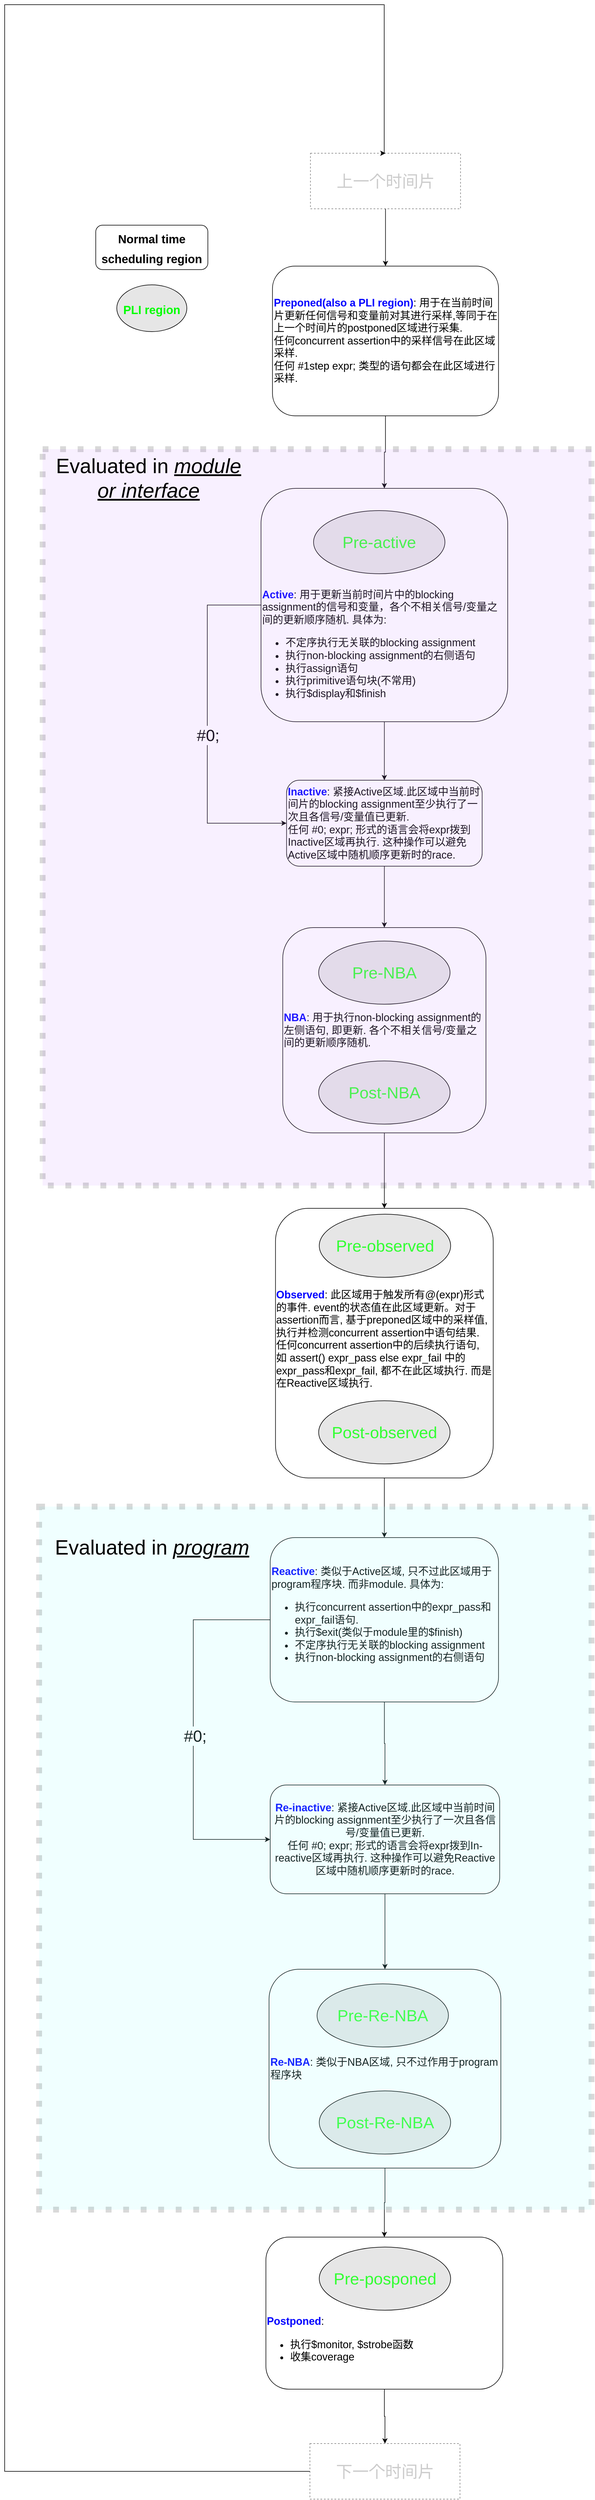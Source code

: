 <mxfile version="14.6.13" type="device"><diagram id="0FlRhhKSoxPwnXyyWRnf" name="Page-1"><mxGraphModel dx="1755" dy="1606" grid="0" gridSize="10" guides="1" tooltips="1" connect="1" arrows="1" fold="1" page="0" pageScale="1" pageWidth="827" pageHeight="1169" math="0" shadow="0"><root><mxCell id="0"/><mxCell id="1" parent="0"/><mxCell id="9OB_LAbCFs1L-e95nhm7-4" style="edgeStyle=orthogonalEdgeStyle;rounded=0;orthogonalLoop=1;jettySize=auto;html=1;entryX=0.5;entryY=0;entryDx=0;entryDy=0;" parent="1" source="24gfk-uGKHitr3N9uXJ9-2" target="24gfk-uGKHitr3N9uXJ9-3" edge="1"><mxGeometry relative="1" as="geometry"/></mxCell><mxCell id="24gfk-uGKHitr3N9uXJ9-2" value="&lt;font style=&quot;font-size: 18px&quot;&gt;&lt;font color=&quot;#0000ff&quot;&gt;&lt;b&gt;Preponed(also a PLI region)&lt;/b&gt;&lt;/font&gt;: 用于在当前时间片更新任何信号和变量前对其进行采样,等同于在上一个时间片的postponed区域进行采集.&lt;br&gt;任何concurrent assertion中的采样信号在此区域采样.&lt;br&gt;任何 #1step expr; 类型的语句都会在此区域进行采样.&lt;/font&gt;" style="rounded=1;whiteSpace=wrap;html=1;align=left;" parent="1" vertex="1"><mxGeometry x="170.64" y="-165" width="387.12" height="256" as="geometry"/></mxCell><mxCell id="9OB_LAbCFs1L-e95nhm7-3" style="edgeStyle=orthogonalEdgeStyle;rounded=0;orthogonalLoop=1;jettySize=auto;html=1;entryX=0.5;entryY=0;entryDx=0;entryDy=0;" parent="1" source="24gfk-uGKHitr3N9uXJ9-3" target="24gfk-uGKHitr3N9uXJ9-4" edge="1"><mxGeometry relative="1" as="geometry"/></mxCell><mxCell id="24gfk-uGKHitr3N9uXJ9-3" value="&lt;font style=&quot;font-size: 18px&quot;&gt;&lt;font color=&quot;#0000ff&quot;&gt;&lt;b&gt;&lt;br&gt;&lt;br&gt;&lt;br&gt;&lt;br&gt;&lt;br&gt;&lt;br&gt;&lt;br&gt;Active&lt;/b&gt;&lt;/font&gt;: 用于更新当前时间片中的blocking assignment的信号和变量，各个不相关信号/变量之间的更新顺序随机. 具体为:&lt;br&gt;&lt;ul&gt;&lt;li&gt;不定序执行无关联的blocking assignment&lt;/li&gt;&lt;li&gt;执行non-blocking assignment的右侧语句&lt;/li&gt;&lt;li&gt;执行assign语句&lt;/li&gt;&lt;li&gt;执行primitive语句块(不常用)&lt;/li&gt;&lt;li&gt;执行$display和$finish&lt;/li&gt;&lt;/ul&gt;&lt;/font&gt;" style="rounded=1;whiteSpace=wrap;html=1;align=left;" parent="1" vertex="1"><mxGeometry x="151.01" y="215" width="422.5" height="399" as="geometry"/></mxCell><mxCell id="9OB_LAbCFs1L-e95nhm7-1" style="edgeStyle=orthogonalEdgeStyle;rounded=0;orthogonalLoop=1;jettySize=auto;html=1;entryX=0;entryY=0.5;entryDx=0;entryDy=0;exitX=0;exitY=0.5;exitDx=0;exitDy=0;endArrow=none;endFill=0;startArrow=classic;startFill=1;" parent="1" source="24gfk-uGKHitr3N9uXJ9-4" target="24gfk-uGKHitr3N9uXJ9-3" edge="1"><mxGeometry relative="1" as="geometry"><Array as="points"><mxPoint x="59" y="788"/><mxPoint x="59" y="415"/></Array></mxGeometry></mxCell><mxCell id="9OB_LAbCFs1L-e95nhm7-2" value="&lt;font style=&quot;font-size: 28px;&quot;&gt;#0;&lt;/font&gt;" style="edgeLabel;html=1;align=center;verticalAlign=middle;resizable=0;points=[];fontSize=28;" parent="9OB_LAbCFs1L-e95nhm7-1" vertex="1" connectable="0"><mxGeometry x="-0.078" relative="1" as="geometry"><mxPoint x="1" y="-10" as="offset"/></mxGeometry></mxCell><mxCell id="9OB_LAbCFs1L-e95nhm7-5" style="edgeStyle=orthogonalEdgeStyle;rounded=0;orthogonalLoop=1;jettySize=auto;html=1;entryX=0.5;entryY=0;entryDx=0;entryDy=0;" parent="1" source="24gfk-uGKHitr3N9uXJ9-4" target="24gfk-uGKHitr3N9uXJ9-5" edge="1"><mxGeometry relative="1" as="geometry"/></mxCell><mxCell id="24gfk-uGKHitr3N9uXJ9-4" value="&lt;font style=&quot;font-size: 18px&quot;&gt;&lt;font color=&quot;#0000ff&quot;&gt;&lt;b&gt;Inactive&lt;/b&gt;&lt;/font&gt;: 紧接Active区域.此区域中当前时间片的blocking assignment至少执行了一次且各信号/变量值已更新.&lt;br&gt;任何 #0; expr; 形式的语言会将expr拨到Inactive区域再执行. 这种操作可以避免Active区域中随机顺序更新时的race.&lt;br&gt;&lt;/font&gt;" style="rounded=1;whiteSpace=wrap;html=1;align=left;" parent="1" vertex="1"><mxGeometry x="194.75" y="714" width="335" height="147" as="geometry"/></mxCell><mxCell id="9OB_LAbCFs1L-e95nhm7-7" style="edgeStyle=orthogonalEdgeStyle;rounded=0;orthogonalLoop=1;jettySize=auto;html=1;entryX=0.5;entryY=0;entryDx=0;entryDy=0;" parent="1" source="24gfk-uGKHitr3N9uXJ9-5" target="24gfk-uGKHitr3N9uXJ9-6" edge="1"><mxGeometry relative="1" as="geometry"/></mxCell><mxCell id="24gfk-uGKHitr3N9uXJ9-5" value="&lt;font style=&quot;font-size: 18px&quot;&gt;&lt;b&gt;&lt;font color=&quot;#0000ff&quot;&gt;NBA&lt;/font&gt;&lt;/b&gt;: 用于执行non-blocking assignment的左侧语句, 即更新.&amp;nbsp;&lt;/font&gt;&lt;span style=&quot;font-size: 18px&quot;&gt;各个不相关信号/变量之间的更新顺序随机.&lt;/span&gt;" style="rounded=1;whiteSpace=wrap;html=1;align=left;" parent="1" vertex="1"><mxGeometry x="188.25" y="966" width="348" height="351" as="geometry"/></mxCell><mxCell id="9OB_LAbCFs1L-e95nhm7-8" style="edgeStyle=orthogonalEdgeStyle;rounded=0;orthogonalLoop=1;jettySize=auto;html=1;entryX=0.5;entryY=0;entryDx=0;entryDy=0;" parent="1" source="24gfk-uGKHitr3N9uXJ9-6" target="24gfk-uGKHitr3N9uXJ9-7" edge="1"><mxGeometry relative="1" as="geometry"/></mxCell><mxCell id="24gfk-uGKHitr3N9uXJ9-6" value="&lt;div style=&quot;text-align: left&quot;&gt;&lt;font style=&quot;font-size: 18px&quot;&gt;&lt;font color=&quot;#0000ff&quot;&gt;&lt;b&gt;Observed&lt;/b&gt;&lt;/font&gt;: 此区域用于触发所有@(expr)形式的事件. event的状态值在此区域更新。&lt;/font&gt;&lt;span style=&quot;font-size: 18px&quot;&gt;对于assertion而言, 基于preponed区域中的采样值, 执行并检测concurrent assertion中语句结果.&amp;nbsp;&lt;/span&gt;&lt;/div&gt;&lt;div style=&quot;text-align: left&quot;&gt;&lt;font style=&quot;font-size: 18px&quot;&gt;任何concurrent assertion中的后续执行语句, 如 assert() expr_pass else expr_fail 中的expr_pass和expr_fail, 都不在此区域执行. 而是在Reactive区域执行.&lt;/font&gt;&lt;/div&gt;&lt;div style=&quot;text-align: left&quot;&gt;&lt;span style=&quot;color: rgba(0 , 0 , 0 , 0) ; font-family: monospace ; font-size: 0px&quot;&gt;于%3CmxGraphModel%3E%3Croot%3E%3CmxCell%20id%3D%220%22%2F%3E%3CmxCell%20id%3D%221%22%20parent%3D%220%22%2F%3E%3CmxCell%20id%3D%222%22%20value%3D%22%26lt%3Bfont%20style%3D%26quot%3Bfont-size%3A%2018px%26quot%3B%26gt%3BNBA%26lt%3B%2Ffont%26gt%3B%22%20style%3D%22rounded%3D1%3BwhiteSpace%3Dwrap%3Bhtml%3D1%3B%22%20vertex%3D%221%22%20parent%3D%221%22%3E%3CmxGeometry%20x%3D%22320%22%20y%3D%22720%22%20width%3D%22120%22%20height%3D%2260%22%20as%3D%22geometry%22%2F%3E%3C%2FmxCell%3E%3C%2Froot%3E%3C%2FmxGraphModel%3E：sd&lt;/span&gt;&lt;/div&gt;" style="rounded=1;whiteSpace=wrap;html=1;" parent="1" vertex="1"><mxGeometry x="175.82" y="1446" width="372.88" height="461" as="geometry"/></mxCell><mxCell id="9OB_LAbCFs1L-e95nhm7-9" style="edgeStyle=orthogonalEdgeStyle;rounded=0;orthogonalLoop=1;jettySize=auto;html=1;entryX=0.5;entryY=0;entryDx=0;entryDy=0;" parent="1" source="24gfk-uGKHitr3N9uXJ9-7" target="24gfk-uGKHitr3N9uXJ9-8" edge="1"><mxGeometry relative="1" as="geometry"/></mxCell><mxCell id="24gfk-uGKHitr3N9uXJ9-7" value="&lt;font style=&quot;font-size: 18px&quot;&gt;&lt;font color=&quot;#0000ff&quot;&gt;&lt;b&gt;Reactive&lt;/b&gt;&lt;/font&gt;: 类似于Active区域, 只不过此区域用于program程序块. 而非module. 具体为:&lt;br&gt;&lt;ul&gt;&lt;li&gt;&lt;font style=&quot;font-size: 18px&quot;&gt;执行concurrent assertion中的expr_pass和expr_fail语句.&lt;/font&gt;&lt;/li&gt;&lt;li&gt;&lt;font style=&quot;font-size: 18px&quot;&gt;执行$exit(类似于module里的$finish)&lt;/font&gt;&lt;/li&gt;&lt;li&gt;不定序执行无关联的blocking assignment&lt;/li&gt;&lt;li&gt;执行non-blocking assignment的右侧语句&lt;/li&gt;&lt;/ul&gt;&lt;/font&gt;" style="rounded=1;whiteSpace=wrap;html=1;align=left;" parent="1" vertex="1"><mxGeometry x="166.76" y="2009" width="391" height="281" as="geometry"/></mxCell><mxCell id="9OB_LAbCFs1L-e95nhm7-10" style="edgeStyle=orthogonalEdgeStyle;rounded=0;orthogonalLoop=1;jettySize=auto;html=1;entryX=0.5;entryY=0;entryDx=0;entryDy=0;" parent="1" source="24gfk-uGKHitr3N9uXJ9-8" target="24gfk-uGKHitr3N9uXJ9-9" edge="1"><mxGeometry relative="1" as="geometry"/></mxCell><mxCell id="9OB_LAbCFs1L-e95nhm7-13" style="edgeStyle=orthogonalEdgeStyle;rounded=0;orthogonalLoop=1;jettySize=auto;html=1;entryX=0;entryY=0.5;entryDx=0;entryDy=0;endArrow=none;endFill=0;startArrow=classic;startFill=1;" parent="1" source="24gfk-uGKHitr3N9uXJ9-8" target="24gfk-uGKHitr3N9uXJ9-7" edge="1"><mxGeometry relative="1" as="geometry"><Array as="points"><mxPoint x="35" y="2525"/><mxPoint x="35" y="2150"/></Array></mxGeometry></mxCell><mxCell id="9OB_LAbCFs1L-e95nhm7-14" value="#0;" style="edgeLabel;html=1;align=center;verticalAlign=middle;resizable=0;points=[];fontSize=28;" parent="9OB_LAbCFs1L-e95nhm7-13" vertex="1" connectable="0"><mxGeometry x="0.101" y="2" relative="1" as="geometry"><mxPoint x="5" y="43" as="offset"/></mxGeometry></mxCell><mxCell id="24gfk-uGKHitr3N9uXJ9-8" value="&lt;font color=&quot;#0000ff&quot; style=&quot;font-size: 18px ; text-align: left&quot;&gt;&lt;b&gt;Re-inactive&lt;/b&gt;&lt;/font&gt;&lt;span style=&quot;font-size: 18px ; text-align: left&quot;&gt;: 紧接Active区域.此区域中当前时间片的blocking assignment至少执行了一次且各信号/变量值已更新.&lt;/span&gt;&lt;br style=&quot;font-size: 18px ; text-align: left&quot;&gt;&lt;span style=&quot;font-size: 18px ; text-align: left&quot;&gt;任何 #0; expr; 形式的语言会将expr拨到In-reactive区域再执行. 这种操作可以避免Reactive区域中随机顺序更新时的race.&lt;/span&gt;" style="rounded=1;whiteSpace=wrap;html=1;" parent="1" vertex="1"><mxGeometry x="166.76" y="2432" width="393" height="186" as="geometry"/></mxCell><mxCell id="9OB_LAbCFs1L-e95nhm7-12" style="edgeStyle=orthogonalEdgeStyle;rounded=0;orthogonalLoop=1;jettySize=auto;html=1;entryX=0.5;entryY=0;entryDx=0;entryDy=0;" parent="1" source="24gfk-uGKHitr3N9uXJ9-9" target="24gfk-uGKHitr3N9uXJ9-10" edge="1"><mxGeometry relative="1" as="geometry"/></mxCell><mxCell id="24gfk-uGKHitr3N9uXJ9-9" value="&lt;font style=&quot;font-size: 18px&quot;&gt;&lt;b&gt;&lt;font color=&quot;#0000ff&quot;&gt;Re-NBA&lt;/font&gt;&lt;/b&gt;: 类似于NBA区域, 只不过作用于program程序块&lt;/font&gt;" style="rounded=1;whiteSpace=wrap;html=1;align=left;" parent="1" vertex="1"><mxGeometry x="164.76" y="2747" width="397" height="340" as="geometry"/></mxCell><mxCell id="9OB_LAbCFs1L-e95nhm7-29" style="edgeStyle=orthogonalEdgeStyle;rounded=0;orthogonalLoop=1;jettySize=auto;html=1;entryX=0.5;entryY=0;entryDx=0;entryDy=0;fontSize=28;" parent="1" source="24gfk-uGKHitr3N9uXJ9-10" target="9OB_LAbCFs1L-e95nhm7-28" edge="1"><mxGeometry relative="1" as="geometry"/></mxCell><mxCell id="24gfk-uGKHitr3N9uXJ9-10" value="&lt;font style=&quot;font-size: 18px&quot;&gt;&lt;b&gt;&lt;font color=&quot;#0000ff&quot;&gt;&lt;br&gt;&lt;br&gt;&lt;br&gt;&lt;br&gt;&lt;br&gt;Postponed&lt;/font&gt;&lt;/b&gt;:&lt;br&gt;&lt;ul&gt;&lt;li&gt;&lt;font style=&quot;font-size: 18px&quot;&gt;执行$monitor, $strobe函数&lt;/font&gt;&lt;/li&gt;&lt;li&gt;&lt;font style=&quot;font-size: 18px&quot;&gt;收集coverage&lt;/font&gt;&lt;/li&gt;&lt;/ul&gt;&lt;/font&gt;" style="rounded=1;whiteSpace=wrap;html=1;align=left;" parent="1" vertex="1"><mxGeometry x="159.39" y="3205" width="405.75" height="260" as="geometry"/></mxCell><mxCell id="24gfk-uGKHitr3N9uXJ9-1" value="&lt;font style=&quot;font-size: 28px&quot; color=&quot;#33ff33&quot;&gt;Pre-active&lt;/font&gt;" style="ellipse;whiteSpace=wrap;html=1;fillColor=#E6E6E6;" parent="1" vertex="1"><mxGeometry x="241" y="253" width="225" height="108" as="geometry"/></mxCell><mxCell id="9OB_LAbCFs1L-e95nhm7-17" value="&lt;font style=&quot;font-size: 28px&quot; color=&quot;#33ff33&quot;&gt;Pre-NBA&lt;/font&gt;" style="ellipse;whiteSpace=wrap;html=1;fillColor=#E6E6E6;" parent="1" vertex="1"><mxGeometry x="249.75" y="989" width="225" height="108" as="geometry"/></mxCell><mxCell id="9OB_LAbCFs1L-e95nhm7-18" value="&lt;font style=&quot;font-size: 28px&quot; color=&quot;#33ff33&quot;&gt;Post-NBA&lt;/font&gt;" style="ellipse;whiteSpace=wrap;html=1;fillColor=#E6E6E6;" parent="1" vertex="1"><mxGeometry x="249.75" y="1194" width="225" height="108" as="geometry"/></mxCell><mxCell id="9OB_LAbCFs1L-e95nhm7-19" value="&lt;font style=&quot;font-size: 28px&quot; color=&quot;#33ff33&quot;&gt;Pre-observed&lt;/font&gt;&lt;span style=&quot;color: rgba(0 , 0 , 0 , 0) ; font-family: monospace ; font-size: 0px&quot;&gt;%3CmxGraphModel%3E%3Croot%3E%3CmxCell%20id%3D%220%22%2F%3E%3CmxCell%20id%3D%221%22%20parent%3D%220%22%2F%3E%3CmxCell%20id%3D%222%22%20value%3D%22%26lt%3Bfont%20style%3D%26quot%3Bfont-size%3A%2028px%26quot%3B%20color%3D%26quot%3B%2333ff33%26quot%3B%26gt%3BPre-NBA%26lt%3B%2Ffont%26gt%3B%22%20style%3D%22ellipse%3BwhiteSpace%3Dwrap%3Bhtml%3D1%3B%22%20vertex%3D%221%22%20parent%3D%221%22%3E%3CmxGeometry%20x%3D%22249.75%22%20y%3D%221068%22%20width%3D%22225%22%20height%3D%22108%22%20as%3D%22geometry%22%2F%3E%3C%2FmxCell%3E%3C%2Froot%3E%3C%2FmxGraphModel%3E&lt;/span&gt;" style="ellipse;whiteSpace=wrap;html=1;fillColor=#E6E6E6;" parent="1" vertex="1"><mxGeometry x="250.76" y="1456" width="225" height="108" as="geometry"/></mxCell><mxCell id="9OB_LAbCFs1L-e95nhm7-20" value="&lt;font style=&quot;font-size: 28px&quot; color=&quot;#33ff33&quot;&gt;Post-observed&lt;/font&gt;&lt;span style=&quot;color: rgba(0 , 0 , 0 , 0) ; font-family: monospace ; font-size: 0px&quot;&gt;%3CmxGraphModel%3E%3Croot%3E%3CmxCell%20id%3D%220%22%2F%3E%3CmxCell%20id%3D%221%22%20parent%3D%220%22%2F%3E%3CmxCell%20id%3D%222%22%20value%3D%22%26lt%3Bfont%20style%3D%26quot%3Bfont-size%3A%2028px%26quot%3B%20color%3D%26quot%3B%2333ff33%26quot%3B%26gt%3BPre-NBA%26lt%3B%2Ffont%26gt%3B%22%20style%3D%22ellipse%3BwhiteSpace%3Dwrap%3Bhtml%3D1%3B%22%20vertex%3D%221%22%20parent%3D%221%22%3E%3CmxGeometry%20x%3D%22249.75%22%20y%3D%221068%22%20width%3D%22225%22%20height%3D%22108%22%20as%3D%22geometry%22%2F%3E%3C%2FmxCell%3E%3C%2Froot%3E%3C%2FmxGraphModel%3E&lt;/span&gt;" style="ellipse;whiteSpace=wrap;html=1;fillColor=#E6E6E6;" parent="1" vertex="1"><mxGeometry x="249.75" y="1775" width="225" height="108" as="geometry"/></mxCell><mxCell id="9OB_LAbCFs1L-e95nhm7-21" value="&lt;font style=&quot;font-size: 28px&quot; color=&quot;#33ff33&quot;&gt;Pre-Re-NBA&lt;/font&gt;" style="ellipse;whiteSpace=wrap;html=1;fillColor=#E6E6E6;" parent="1" vertex="1"><mxGeometry x="247" y="2772" width="225" height="108" as="geometry"/></mxCell><mxCell id="9OB_LAbCFs1L-e95nhm7-22" value="&lt;font style=&quot;font-size: 28px&quot; color=&quot;#33ff33&quot;&gt;Post-Re-NBA&lt;/font&gt;" style="ellipse;whiteSpace=wrap;html=1;fillColor=#E6E6E6;" parent="1" vertex="1"><mxGeometry x="250.76" y="2955" width="225" height="108" as="geometry"/></mxCell><mxCell id="9OB_LAbCFs1L-e95nhm7-23" value="&lt;font style=&quot;font-size: 28px&quot; color=&quot;#33ff33&quot;&gt;Pre-posponed&lt;/font&gt;" style="ellipse;whiteSpace=wrap;html=1;fillColor=#E6E6E6;" parent="1" vertex="1"><mxGeometry x="250.76" y="3222" width="225" height="108" as="geometry"/></mxCell><mxCell id="9OB_LAbCFs1L-e95nhm7-24" value="&lt;font style=&quot;font-size: 20px&quot; color=&quot;#00ff00&quot;&gt;&lt;b&gt;PLI region&lt;/b&gt;&lt;/font&gt;" style="ellipse;whiteSpace=wrap;html=1;fontSize=28;align=center;fillColor=#E6E6E6;" parent="1" vertex="1"><mxGeometry x="-96.0" y="-133" width="120" height="80" as="geometry"/></mxCell><mxCell id="9OB_LAbCFs1L-e95nhm7-25" value="&lt;font style=&quot;font-size: 20px&quot;&gt;&lt;b&gt;Normal time scheduling region&lt;/b&gt;&lt;/font&gt;" style="rounded=1;whiteSpace=wrap;html=1;fontSize=28;align=center;" parent="1" vertex="1"><mxGeometry x="-132" y="-235" width="192" height="76" as="geometry"/></mxCell><mxCell id="9OB_LAbCFs1L-e95nhm7-27" style="edgeStyle=orthogonalEdgeStyle;rounded=0;orthogonalLoop=1;jettySize=auto;html=1;entryX=0.5;entryY=0;entryDx=0;entryDy=0;fontSize=28;" parent="1" source="9OB_LAbCFs1L-e95nhm7-26" target="24gfk-uGKHitr3N9uXJ9-2" edge="1"><mxGeometry relative="1" as="geometry"/></mxCell><mxCell id="9OB_LAbCFs1L-e95nhm7-26" value="&lt;font color=&quot;#cccccc&quot;&gt;上一个时间片&lt;/font&gt;" style="rounded=0;whiteSpace=wrap;html=1;fontSize=28;align=center;dashed=1;opacity=50;" parent="1" vertex="1"><mxGeometry x="235.7" y="-358" width="257" height="95" as="geometry"/></mxCell><mxCell id="9OB_LAbCFs1L-e95nhm7-34" style="edgeStyle=orthogonalEdgeStyle;rounded=0;orthogonalLoop=1;jettySize=auto;html=1;entryX=0.5;entryY=0;entryDx=0;entryDy=0;fontSize=28;startArrow=none;startFill=0;endArrow=classic;endFill=1;" parent="1" source="9OB_LAbCFs1L-e95nhm7-28" target="9OB_LAbCFs1L-e95nhm7-26" edge="1"><mxGeometry relative="1" as="geometry"><Array as="points"><mxPoint x="-288" y="3606"/><mxPoint x="-288" y="-612"/><mxPoint x="362" y="-612"/><mxPoint x="362" y="-358"/></Array></mxGeometry></mxCell><mxCell id="9OB_LAbCFs1L-e95nhm7-28" value="&lt;font color=&quot;#cccccc&quot;&gt;下一个时间片&lt;/font&gt;" style="rounded=0;whiteSpace=wrap;html=1;fontSize=28;align=center;dashed=1;opacity=50;" parent="1" vertex="1"><mxGeometry x="234.76" y="3558" width="257" height="95" as="geometry"/></mxCell><mxCell id="9OB_LAbCFs1L-e95nhm7-30" value="" style="rounded=0;whiteSpace=wrap;html=1;dashed=1;fontSize=28;gradientColor=none;opacity=15;align=center;dashPattern=1 2;strokeWidth=10;fillColor=#CC99FF;" parent="1" vertex="1"><mxGeometry x="-223" y="148" width="940" height="1259" as="geometry"/></mxCell><mxCell id="9OB_LAbCFs1L-e95nhm7-31" value="&lt;font style=&quot;font-size: 35px&quot;&gt;Evaluated in &lt;i&gt;&lt;u&gt;module&lt;br&gt;or interface&lt;br&gt;&lt;/u&gt;&lt;/i&gt;&lt;/font&gt;" style="text;html=1;strokeColor=none;fillColor=none;align=center;verticalAlign=middle;whiteSpace=wrap;rounded=0;dashed=1;dashPattern=1 2;fontSize=28;opacity=15;" parent="1" vertex="1"><mxGeometry x="-217" y="154" width="351" height="86" as="geometry"/></mxCell><mxCell id="9OB_LAbCFs1L-e95nhm7-32" value="" style="rounded=0;whiteSpace=wrap;html=1;dashed=1;fontSize=28;gradientColor=none;opacity=15;align=center;dashPattern=1 2;strokeWidth=10;fillColor=#99FFFF;" parent="1" vertex="1"><mxGeometry x="-229" y="1956" width="946" height="1202" as="geometry"/></mxCell><mxCell id="9OB_LAbCFs1L-e95nhm7-33" value="&lt;font style=&quot;font-size: 35px&quot;&gt;Evaluated in &lt;i&gt;&lt;u&gt;program&lt;/u&gt;&lt;/i&gt;&lt;/font&gt;" style="text;html=1;strokeColor=none;fillColor=none;align=center;verticalAlign=middle;whiteSpace=wrap;rounded=0;dashed=1;dashPattern=1 2;fontSize=28;opacity=15;" parent="1" vertex="1"><mxGeometry x="-211.5" y="1982" width="351" height="86" as="geometry"/></mxCell></root></mxGraphModel></diagram></mxfile>